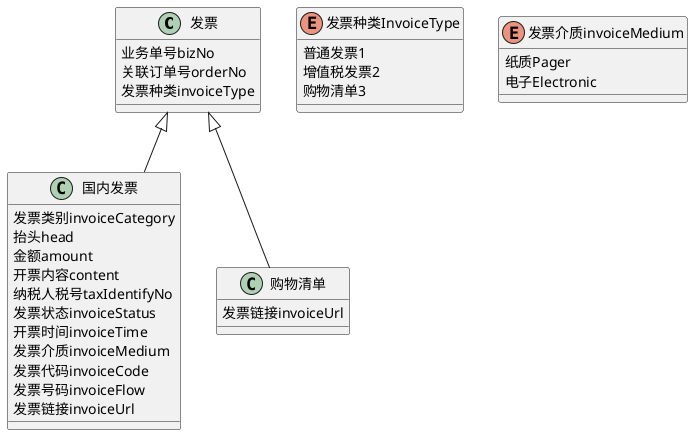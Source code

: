 @startuml


 发票  <|-- 国内发票
 发票  <|-- 购物清单

 class 发票 {

	 业务单号bizNo
	 关联订单号orderNo
	 发票种类invoiceType
}
 class 国内发票 {

	发票类别invoiceCategory
	抬头head
	金额amount
	开票内容content
	纳税人税号taxIdentifyNo
	发票状态invoiceStatus
	开票时间invoiceTime
	发票介质invoiceMedium
	'发票号码是税务部门给予发票的编码'
	发票代码invoiceCode
	发票号码invoiceFlow
	发票链接invoiceUrl

}
enum 发票种类InvoiceType{
        普通发票1
        增值税发票2
        购物清单3
}


enum 发票介质invoiceMedium{
    纸质Pager
    电子Electronic
}


 class 购物清单  {
	 发票链接invoiceUrl

}
@enduml